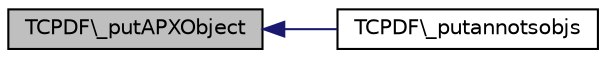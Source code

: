digraph G
{
  edge [fontname="Helvetica",fontsize="10",labelfontname="Helvetica",labelfontsize="10"];
  node [fontname="Helvetica",fontsize="10",shape=record];
  rankdir="LR";
  Node1 [label="TCPDF\\_putAPXObject",height=0.2,width=0.4,color="black", fillcolor="grey75", style="filled" fontcolor="black"];
  Node1 -> Node2 [dir="back",color="midnightblue",fontsize="10",style="solid",fontname="Helvetica"];
  Node2 [label="TCPDF\\_putannotsobjs",height=0.2,width=0.4,color="black", fillcolor="white", style="filled",URL="$classTCPDF.html#a9dabd5e4c0295bd5caef55968375da9e",tooltip="Output annotations objects for all pages."];
}
